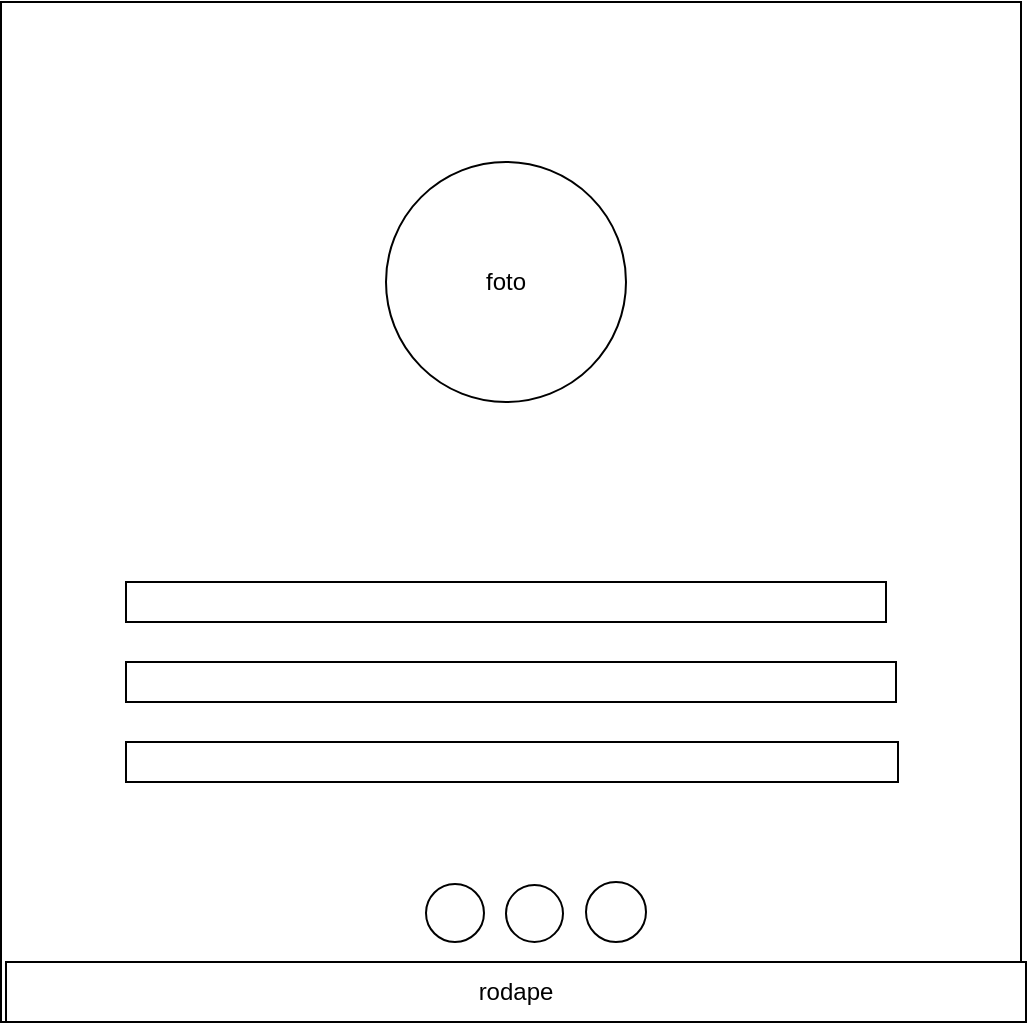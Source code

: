 <mxfile version="24.2.5" type="github">
  <diagram name="Página-1" id="FPIiuhaDS2j91a2n-M6H">
    <mxGraphModel dx="1434" dy="772" grid="1" gridSize="10" guides="1" tooltips="1" connect="1" arrows="1" fold="1" page="1" pageScale="1" pageWidth="827" pageHeight="1169" math="0" shadow="0">
      <root>
        <mxCell id="0" />
        <mxCell id="1" parent="0" />
        <mxCell id="Er8n-FhGm9bKI4i4O_5t-1" value="&lt;span style=&quot;color: rgba(0, 0, 0, 0); font-family: monospace; font-size: 0px; text-align: start; text-wrap: nowrap;&quot;&gt;%3CmxGraphModel%3E%3Croot%3E%3CmxCell%20id%3D%220%22%2F%3E%3CmxCell%20id%3D%221%22%20parent%3D%220%22%2F%3E%3CmxCell%20id%3D%222%22%20value%3D%22%22%20style%3D%22rounded%3D0%3BwhiteSpace%3Dwrap%3Bhtml%3D1%3B%22%20vertex%3D%221%22%20parent%3D%221%22%3E%3CmxGeometry%20x%3D%22290%22%20y%3D%22400%22%20width%3D%22380%22%20height%3D%2220%22%20as%3D%22geometry%22%2F%3E%3C%2FmxCell%3E%3C%2Froot%3E%3C%2FmxGraphModel%3E&lt;/span&gt;" style="whiteSpace=wrap;html=1;aspect=fixed;" vertex="1" parent="1">
          <mxGeometry x="217.5" y="100" width="510" height="510" as="geometry" />
        </mxCell>
        <mxCell id="Er8n-FhGm9bKI4i4O_5t-2" value="foto" style="ellipse;whiteSpace=wrap;html=1;aspect=fixed;" vertex="1" parent="1">
          <mxGeometry x="410" y="180" width="120" height="120" as="geometry" />
        </mxCell>
        <mxCell id="Er8n-FhGm9bKI4i4O_5t-3" value="" style="rounded=0;whiteSpace=wrap;html=1;" vertex="1" parent="1">
          <mxGeometry x="280" y="390" width="380" height="20" as="geometry" />
        </mxCell>
        <mxCell id="Er8n-FhGm9bKI4i4O_5t-4" value="" style="rounded=0;whiteSpace=wrap;html=1;" vertex="1" parent="1">
          <mxGeometry x="280" y="430" width="385" height="20" as="geometry" />
        </mxCell>
        <mxCell id="Er8n-FhGm9bKI4i4O_5t-5" value="" style="rounded=0;whiteSpace=wrap;html=1;" vertex="1" parent="1">
          <mxGeometry x="280" y="470" width="386" height="20" as="geometry" />
        </mxCell>
        <mxCell id="Er8n-FhGm9bKI4i4O_5t-6" value="rodape" style="rounded=0;whiteSpace=wrap;html=1;" vertex="1" parent="1">
          <mxGeometry x="220" y="580" width="510" height="30" as="geometry" />
        </mxCell>
        <mxCell id="Er8n-FhGm9bKI4i4O_5t-7" value="" style="ellipse;whiteSpace=wrap;html=1;aspect=fixed;" vertex="1" parent="1">
          <mxGeometry x="470" y="541.5" width="28.5" height="28.5" as="geometry" />
        </mxCell>
        <mxCell id="Er8n-FhGm9bKI4i4O_5t-8" value="" style="ellipse;whiteSpace=wrap;html=1;aspect=fixed;" vertex="1" parent="1">
          <mxGeometry x="430" y="541" width="29" height="29" as="geometry" />
        </mxCell>
        <mxCell id="Er8n-FhGm9bKI4i4O_5t-9" value="" style="ellipse;whiteSpace=wrap;html=1;aspect=fixed;" vertex="1" parent="1">
          <mxGeometry x="510" y="540" width="30" height="30" as="geometry" />
        </mxCell>
      </root>
    </mxGraphModel>
  </diagram>
</mxfile>

